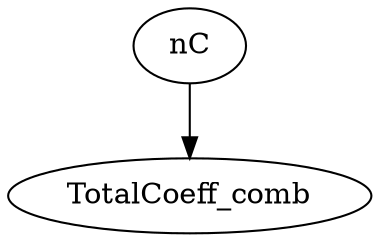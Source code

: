 strict digraph "" {
	nC	 [complexity=5,
		importance=1.5824111227,
		rank=0.316482224541];
	TotalCoeff_comb	 [complexity=0,
		importance=0.0868237565731,
		rank=0.0];
	nC -> TotalCoeff_comb;
}
